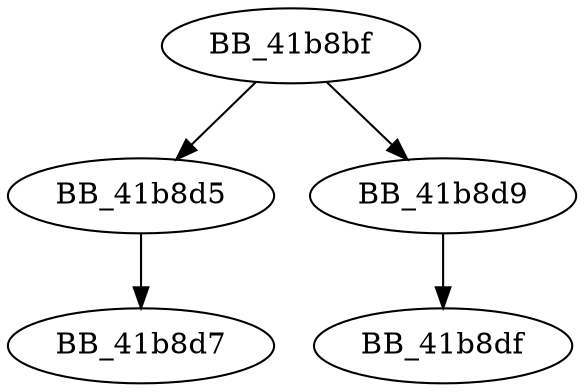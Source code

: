 DiGraph ___crtFlsSetValue{
BB_41b8bf->BB_41b8d5
BB_41b8bf->BB_41b8d9
BB_41b8d5->BB_41b8d7
BB_41b8d9->BB_41b8df
}
